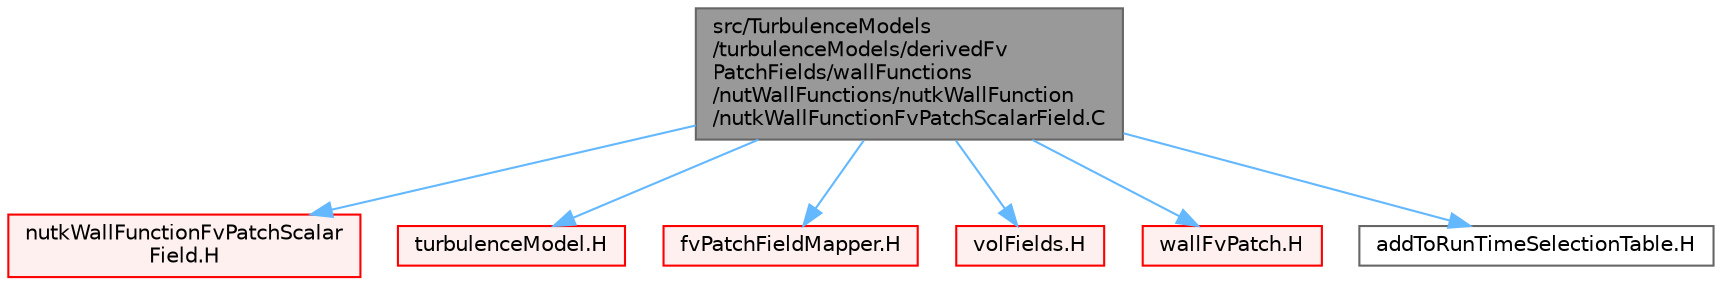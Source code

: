digraph "src/TurbulenceModels/turbulenceModels/derivedFvPatchFields/wallFunctions/nutWallFunctions/nutkWallFunction/nutkWallFunctionFvPatchScalarField.C"
{
 // LATEX_PDF_SIZE
  bgcolor="transparent";
  edge [fontname=Helvetica,fontsize=10,labelfontname=Helvetica,labelfontsize=10];
  node [fontname=Helvetica,fontsize=10,shape=box,height=0.2,width=0.4];
  Node1 [id="Node000001",label="src/TurbulenceModels\l/turbulenceModels/derivedFv\lPatchFields/wallFunctions\l/nutWallFunctions/nutkWallFunction\l/nutkWallFunctionFvPatchScalarField.C",height=0.2,width=0.4,color="gray40", fillcolor="grey60", style="filled", fontcolor="black",tooltip=" "];
  Node1 -> Node2 [id="edge1_Node000001_Node000002",color="steelblue1",style="solid",tooltip=" "];
  Node2 [id="Node000002",label="nutkWallFunctionFvPatchScalar\lField.H",height=0.2,width=0.4,color="red", fillcolor="#FFF0F0", style="filled",URL="$nutkWallFunctionFvPatchScalarField_8H.html",tooltip=" "];
  Node1 -> Node271 [id="edge2_Node000001_Node000271",color="steelblue1",style="solid",tooltip=" "];
  Node271 [id="Node000271",label="turbulenceModel.H",height=0.2,width=0.4,color="red", fillcolor="#FFF0F0", style="filled",URL="$turbulenceModel_8H.html",tooltip=" "];
  Node1 -> Node393 [id="edge3_Node000001_Node000393",color="steelblue1",style="solid",tooltip=" "];
  Node393 [id="Node000393",label="fvPatchFieldMapper.H",height=0.2,width=0.4,color="red", fillcolor="#FFF0F0", style="filled",URL="$fvPatchFieldMapper_8H.html",tooltip=" "];
  Node1 -> Node289 [id="edge4_Node000001_Node000289",color="steelblue1",style="solid",tooltip=" "];
  Node289 [id="Node000289",label="volFields.H",height=0.2,width=0.4,color="red", fillcolor="#FFF0F0", style="filled",URL="$volFields_8H.html",tooltip=" "];
  Node1 -> Node394 [id="edge5_Node000001_Node000394",color="steelblue1",style="solid",tooltip=" "];
  Node394 [id="Node000394",label="wallFvPatch.H",height=0.2,width=0.4,color="red", fillcolor="#FFF0F0", style="filled",URL="$wallFvPatch_8H.html",tooltip=" "];
  Node1 -> Node396 [id="edge6_Node000001_Node000396",color="steelblue1",style="solid",tooltip=" "];
  Node396 [id="Node000396",label="addToRunTimeSelectionTable.H",height=0.2,width=0.4,color="grey40", fillcolor="white", style="filled",URL="$addToRunTimeSelectionTable_8H.html",tooltip="Macros for easy insertion into run-time selection tables."];
}
